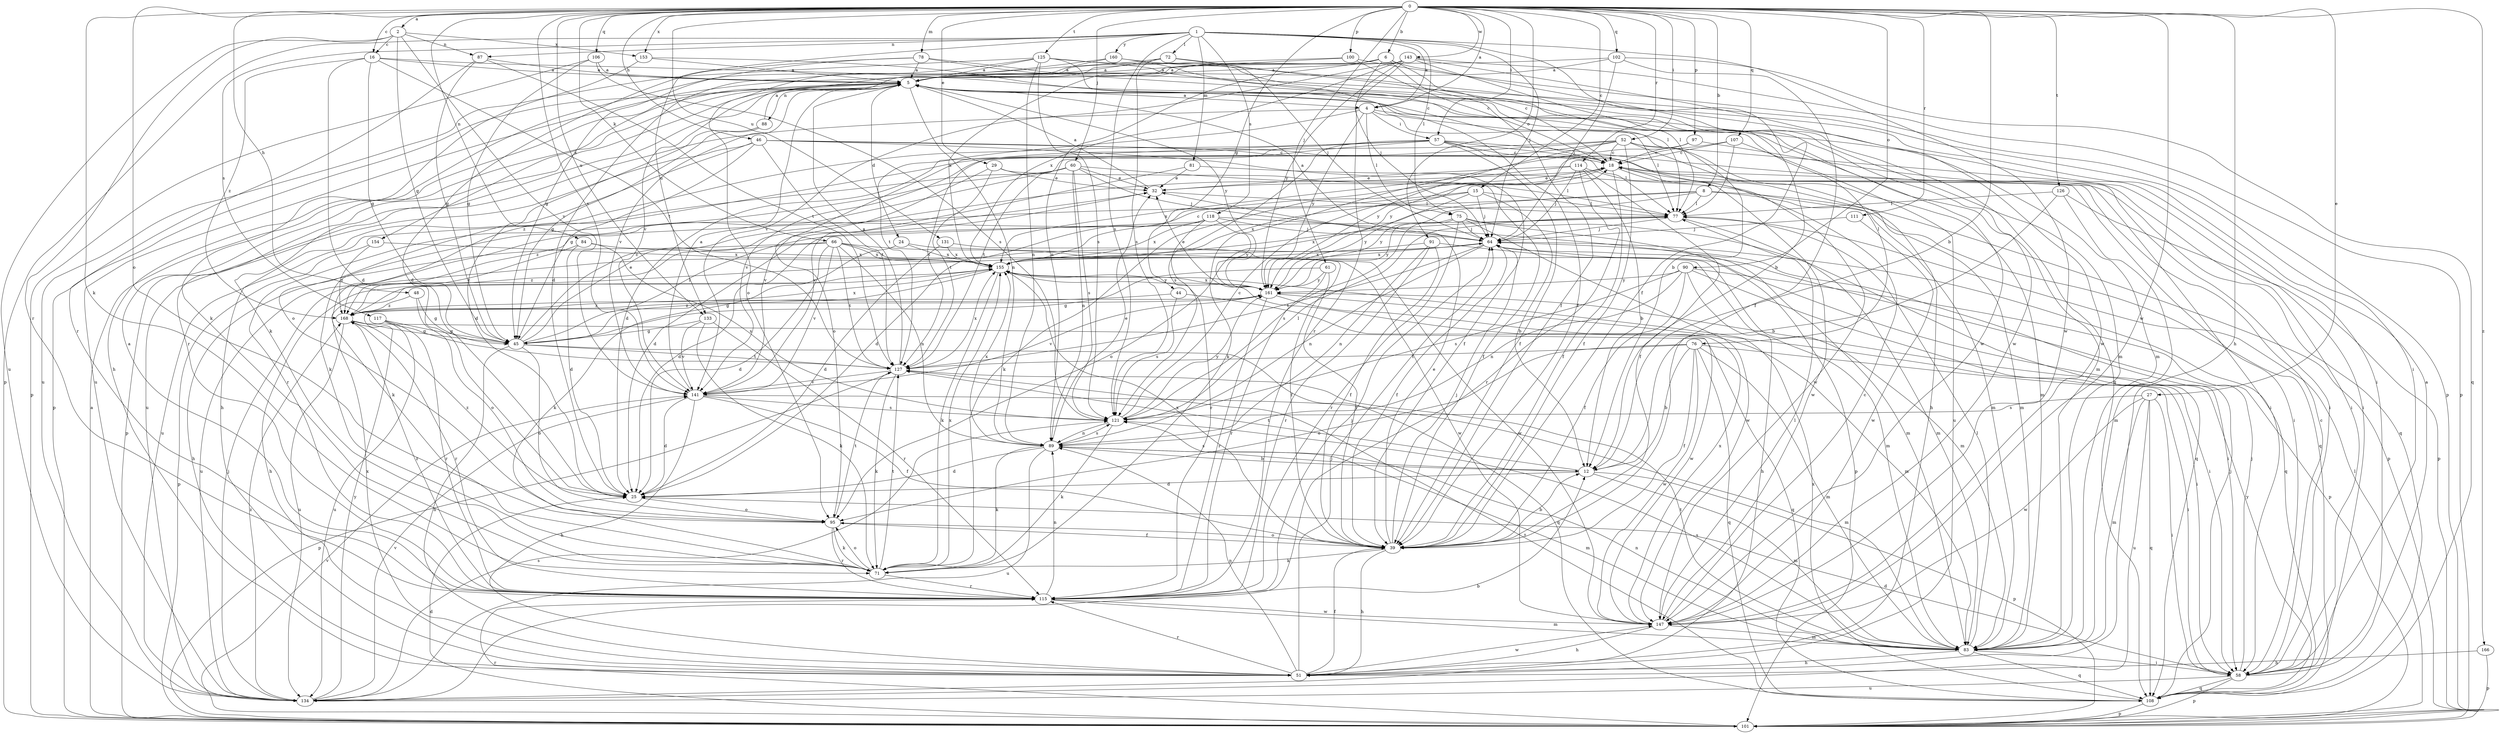 strict digraph  {
0;
1;
2;
4;
5;
6;
8;
12;
15;
16;
18;
24;
25;
27;
29;
32;
39;
44;
45;
46;
48;
51;
52;
57;
58;
60;
61;
64;
66;
71;
72;
75;
76;
77;
78;
81;
83;
84;
87;
88;
89;
90;
91;
95;
97;
100;
101;
102;
106;
107;
108;
111;
114;
115;
117;
118;
121;
125;
126;
127;
131;
133;
134;
141;
143;
147;
153;
154;
155;
160;
161;
166;
168;
0 -> 2  [label=a];
0 -> 4  [label=a];
0 -> 6  [label=b];
0 -> 8  [label=b];
0 -> 12  [label=b];
0 -> 15  [label=c];
0 -> 16  [label=c];
0 -> 27  [label=e];
0 -> 29  [label=e];
0 -> 44  [label=g];
0 -> 46  [label=h];
0 -> 48  [label=h];
0 -> 51  [label=h];
0 -> 52  [label=i];
0 -> 57  [label=i];
0 -> 60  [label=j];
0 -> 61  [label=j];
0 -> 66  [label=k];
0 -> 71  [label=k];
0 -> 78  [label=m];
0 -> 84  [label=n];
0 -> 90  [label=o];
0 -> 91  [label=o];
0 -> 95  [label=o];
0 -> 97  [label=p];
0 -> 100  [label=p];
0 -> 102  [label=q];
0 -> 106  [label=q];
0 -> 107  [label=q];
0 -> 111  [label=r];
0 -> 114  [label=r];
0 -> 125  [label=t];
0 -> 126  [label=t];
0 -> 131  [label=u];
0 -> 133  [label=u];
0 -> 141  [label=v];
0 -> 143  [label=w];
0 -> 147  [label=w];
0 -> 153  [label=x];
0 -> 166  [label=z];
1 -> 4  [label=a];
1 -> 39  [label=f];
1 -> 64  [label=j];
1 -> 72  [label=l];
1 -> 75  [label=l];
1 -> 81  [label=m];
1 -> 87  [label=n];
1 -> 101  [label=p];
1 -> 117  [label=s];
1 -> 118  [label=s];
1 -> 121  [label=s];
1 -> 133  [label=u];
1 -> 147  [label=w];
1 -> 160  [label=y];
2 -> 16  [label=c];
2 -> 45  [label=g];
2 -> 87  [label=n];
2 -> 115  [label=r];
2 -> 134  [label=u];
2 -> 141  [label=v];
2 -> 153  [label=x];
4 -> 57  [label=i];
4 -> 75  [label=l];
4 -> 76  [label=l];
4 -> 77  [label=l];
4 -> 127  [label=t];
4 -> 134  [label=u];
4 -> 161  [label=y];
5 -> 4  [label=a];
5 -> 24  [label=d];
5 -> 58  [label=i];
5 -> 71  [label=k];
5 -> 83  [label=m];
5 -> 88  [label=n];
5 -> 89  [label=n];
5 -> 101  [label=p];
5 -> 115  [label=r];
5 -> 141  [label=v];
5 -> 161  [label=y];
6 -> 5  [label=a];
6 -> 18  [label=c];
6 -> 39  [label=f];
6 -> 64  [label=j];
6 -> 89  [label=n];
6 -> 108  [label=q];
6 -> 154  [label=x];
6 -> 155  [label=x];
8 -> 77  [label=l];
8 -> 95  [label=o];
8 -> 101  [label=p];
8 -> 108  [label=q];
8 -> 161  [label=y];
8 -> 168  [label=z];
12 -> 25  [label=d];
12 -> 83  [label=m];
12 -> 101  [label=p];
12 -> 121  [label=s];
12 -> 127  [label=t];
15 -> 12  [label=b];
15 -> 25  [label=d];
15 -> 64  [label=j];
15 -> 77  [label=l];
15 -> 155  [label=x];
15 -> 161  [label=y];
16 -> 5  [label=a];
16 -> 25  [label=d];
16 -> 45  [label=g];
16 -> 127  [label=t];
16 -> 147  [label=w];
16 -> 168  [label=z];
18 -> 32  [label=e];
18 -> 39  [label=f];
18 -> 71  [label=k];
18 -> 83  [label=m];
18 -> 108  [label=q];
18 -> 147  [label=w];
24 -> 71  [label=k];
24 -> 147  [label=w];
24 -> 155  [label=x];
25 -> 95  [label=o];
25 -> 168  [label=z];
27 -> 58  [label=i];
27 -> 83  [label=m];
27 -> 108  [label=q];
27 -> 121  [label=s];
27 -> 134  [label=u];
27 -> 147  [label=w];
29 -> 32  [label=e];
29 -> 77  [label=l];
29 -> 127  [label=t];
29 -> 141  [label=v];
32 -> 5  [label=a];
32 -> 25  [label=d];
32 -> 77  [label=l];
39 -> 12  [label=b];
39 -> 32  [label=e];
39 -> 51  [label=h];
39 -> 64  [label=j];
39 -> 71  [label=k];
39 -> 95  [label=o];
39 -> 155  [label=x];
44 -> 121  [label=s];
44 -> 147  [label=w];
44 -> 168  [label=z];
45 -> 18  [label=c];
45 -> 32  [label=e];
45 -> 51  [label=h];
45 -> 77  [label=l];
45 -> 95  [label=o];
45 -> 108  [label=q];
45 -> 127  [label=t];
46 -> 18  [label=c];
46 -> 25  [label=d];
46 -> 39  [label=f];
46 -> 45  [label=g];
46 -> 58  [label=i];
46 -> 101  [label=p];
46 -> 127  [label=t];
48 -> 45  [label=g];
48 -> 95  [label=o];
48 -> 168  [label=z];
51 -> 39  [label=f];
51 -> 64  [label=j];
51 -> 89  [label=n];
51 -> 115  [label=r];
51 -> 147  [label=w];
51 -> 155  [label=x];
52 -> 18  [label=c];
52 -> 39  [label=f];
52 -> 51  [label=h];
52 -> 58  [label=i];
52 -> 83  [label=m];
52 -> 127  [label=t];
52 -> 141  [label=v];
52 -> 161  [label=y];
52 -> 168  [label=z];
57 -> 18  [label=c];
57 -> 25  [label=d];
57 -> 39  [label=f];
57 -> 51  [label=h];
57 -> 58  [label=i];
57 -> 77  [label=l];
57 -> 95  [label=o];
57 -> 121  [label=s];
57 -> 127  [label=t];
57 -> 147  [label=w];
58 -> 5  [label=a];
58 -> 18  [label=c];
58 -> 25  [label=d];
58 -> 64  [label=j];
58 -> 101  [label=p];
58 -> 108  [label=q];
58 -> 134  [label=u];
60 -> 32  [label=e];
60 -> 39  [label=f];
60 -> 64  [label=j];
60 -> 71  [label=k];
60 -> 89  [label=n];
60 -> 115  [label=r];
60 -> 121  [label=s];
60 -> 134  [label=u];
61 -> 39  [label=f];
61 -> 45  [label=g];
61 -> 115  [label=r];
61 -> 161  [label=y];
64 -> 5  [label=a];
64 -> 39  [label=f];
64 -> 58  [label=i];
64 -> 89  [label=n];
64 -> 108  [label=q];
64 -> 127  [label=t];
64 -> 134  [label=u];
64 -> 155  [label=x];
66 -> 25  [label=d];
66 -> 39  [label=f];
66 -> 51  [label=h];
66 -> 89  [label=n];
66 -> 127  [label=t];
66 -> 141  [label=v];
66 -> 147  [label=w];
66 -> 155  [label=x];
66 -> 168  [label=z];
71 -> 95  [label=o];
71 -> 115  [label=r];
71 -> 127  [label=t];
71 -> 155  [label=x];
72 -> 5  [label=a];
72 -> 25  [label=d];
72 -> 64  [label=j];
72 -> 77  [label=l];
72 -> 121  [label=s];
75 -> 64  [label=j];
75 -> 101  [label=p];
75 -> 108  [label=q];
75 -> 115  [label=r];
75 -> 121  [label=s];
75 -> 147  [label=w];
75 -> 161  [label=y];
76 -> 12  [label=b];
76 -> 39  [label=f];
76 -> 58  [label=i];
76 -> 83  [label=m];
76 -> 95  [label=o];
76 -> 108  [label=q];
76 -> 127  [label=t];
76 -> 147  [label=w];
77 -> 64  [label=j];
77 -> 83  [label=m];
77 -> 155  [label=x];
78 -> 5  [label=a];
78 -> 25  [label=d];
78 -> 45  [label=g];
78 -> 58  [label=i];
78 -> 77  [label=l];
81 -> 32  [label=e];
81 -> 83  [label=m];
81 -> 141  [label=v];
83 -> 51  [label=h];
83 -> 58  [label=i];
83 -> 77  [label=l];
83 -> 89  [label=n];
83 -> 108  [label=q];
83 -> 121  [label=s];
83 -> 127  [label=t];
84 -> 25  [label=d];
84 -> 121  [label=s];
84 -> 155  [label=x];
84 -> 168  [label=z];
87 -> 5  [label=a];
87 -> 45  [label=g];
87 -> 115  [label=r];
87 -> 127  [label=t];
88 -> 5  [label=a];
88 -> 45  [label=g];
88 -> 95  [label=o];
89 -> 12  [label=b];
89 -> 25  [label=d];
89 -> 32  [label=e];
89 -> 71  [label=k];
89 -> 83  [label=m];
89 -> 121  [label=s];
89 -> 134  [label=u];
89 -> 155  [label=x];
90 -> 39  [label=f];
90 -> 51  [label=h];
90 -> 58  [label=i];
90 -> 89  [label=n];
90 -> 101  [label=p];
90 -> 121  [label=s];
90 -> 161  [label=y];
91 -> 39  [label=f];
91 -> 83  [label=m];
91 -> 89  [label=n];
91 -> 115  [label=r];
91 -> 155  [label=x];
95 -> 39  [label=f];
95 -> 71  [label=k];
95 -> 115  [label=r];
95 -> 127  [label=t];
97 -> 18  [label=c];
97 -> 58  [label=i];
97 -> 71  [label=k];
100 -> 5  [label=a];
100 -> 18  [label=c];
100 -> 101  [label=p];
100 -> 141  [label=v];
101 -> 5  [label=a];
101 -> 25  [label=d];
101 -> 77  [label=l];
101 -> 115  [label=r];
101 -> 141  [label=v];
102 -> 5  [label=a];
102 -> 39  [label=f];
102 -> 64  [label=j];
102 -> 108  [label=q];
102 -> 134  [label=u];
106 -> 5  [label=a];
106 -> 45  [label=g];
106 -> 101  [label=p];
106 -> 121  [label=s];
107 -> 18  [label=c];
107 -> 77  [label=l];
107 -> 134  [label=u];
107 -> 161  [label=y];
108 -> 64  [label=j];
108 -> 101  [label=p];
108 -> 127  [label=t];
108 -> 155  [label=x];
108 -> 161  [label=y];
111 -> 64  [label=j];
111 -> 147  [label=w];
114 -> 12  [label=b];
114 -> 32  [label=e];
114 -> 39  [label=f];
114 -> 58  [label=i];
114 -> 64  [label=j];
114 -> 115  [label=r];
114 -> 155  [label=x];
115 -> 5  [label=a];
115 -> 64  [label=j];
115 -> 83  [label=m];
115 -> 89  [label=n];
115 -> 147  [label=w];
115 -> 168  [label=z];
117 -> 45  [label=g];
117 -> 115  [label=r];
117 -> 127  [label=t];
117 -> 134  [label=u];
118 -> 25  [label=d];
118 -> 64  [label=j];
118 -> 71  [label=k];
118 -> 83  [label=m];
118 -> 115  [label=r];
118 -> 155  [label=x];
118 -> 161  [label=y];
121 -> 18  [label=c];
121 -> 71  [label=k];
121 -> 77  [label=l];
121 -> 89  [label=n];
121 -> 161  [label=y];
125 -> 5  [label=a];
125 -> 18  [label=c];
125 -> 51  [label=h];
125 -> 83  [label=m];
125 -> 89  [label=n];
125 -> 121  [label=s];
125 -> 134  [label=u];
125 -> 147  [label=w];
126 -> 12  [label=b];
126 -> 77  [label=l];
126 -> 83  [label=m];
126 -> 101  [label=p];
127 -> 5  [label=a];
127 -> 71  [label=k];
127 -> 101  [label=p];
127 -> 141  [label=v];
127 -> 155  [label=x];
131 -> 25  [label=d];
131 -> 83  [label=m];
131 -> 155  [label=x];
133 -> 45  [label=g];
133 -> 71  [label=k];
133 -> 115  [label=r];
133 -> 141  [label=v];
134 -> 12  [label=b];
134 -> 64  [label=j];
134 -> 121  [label=s];
134 -> 141  [label=v];
134 -> 161  [label=y];
134 -> 168  [label=z];
141 -> 5  [label=a];
141 -> 25  [label=d];
141 -> 39  [label=f];
141 -> 51  [label=h];
141 -> 83  [label=m];
141 -> 121  [label=s];
143 -> 5  [label=a];
143 -> 12  [label=b];
143 -> 101  [label=p];
143 -> 115  [label=r];
143 -> 141  [label=v];
143 -> 147  [label=w];
143 -> 155  [label=x];
143 -> 161  [label=y];
147 -> 18  [label=c];
147 -> 51  [label=h];
147 -> 77  [label=l];
147 -> 83  [label=m];
147 -> 155  [label=x];
153 -> 5  [label=a];
153 -> 12  [label=b];
153 -> 71  [label=k];
154 -> 101  [label=p];
154 -> 155  [label=x];
154 -> 168  [label=z];
155 -> 18  [label=c];
155 -> 45  [label=g];
155 -> 51  [label=h];
155 -> 71  [label=k];
155 -> 161  [label=y];
160 -> 5  [label=a];
160 -> 39  [label=f];
160 -> 83  [label=m];
160 -> 95  [label=o];
161 -> 32  [label=e];
161 -> 58  [label=i];
161 -> 83  [label=m];
161 -> 115  [label=r];
161 -> 141  [label=v];
161 -> 155  [label=x];
161 -> 168  [label=z];
166 -> 51  [label=h];
166 -> 101  [label=p];
168 -> 45  [label=g];
168 -> 108  [label=q];
168 -> 115  [label=r];
168 -> 134  [label=u];
168 -> 155  [label=x];
}
